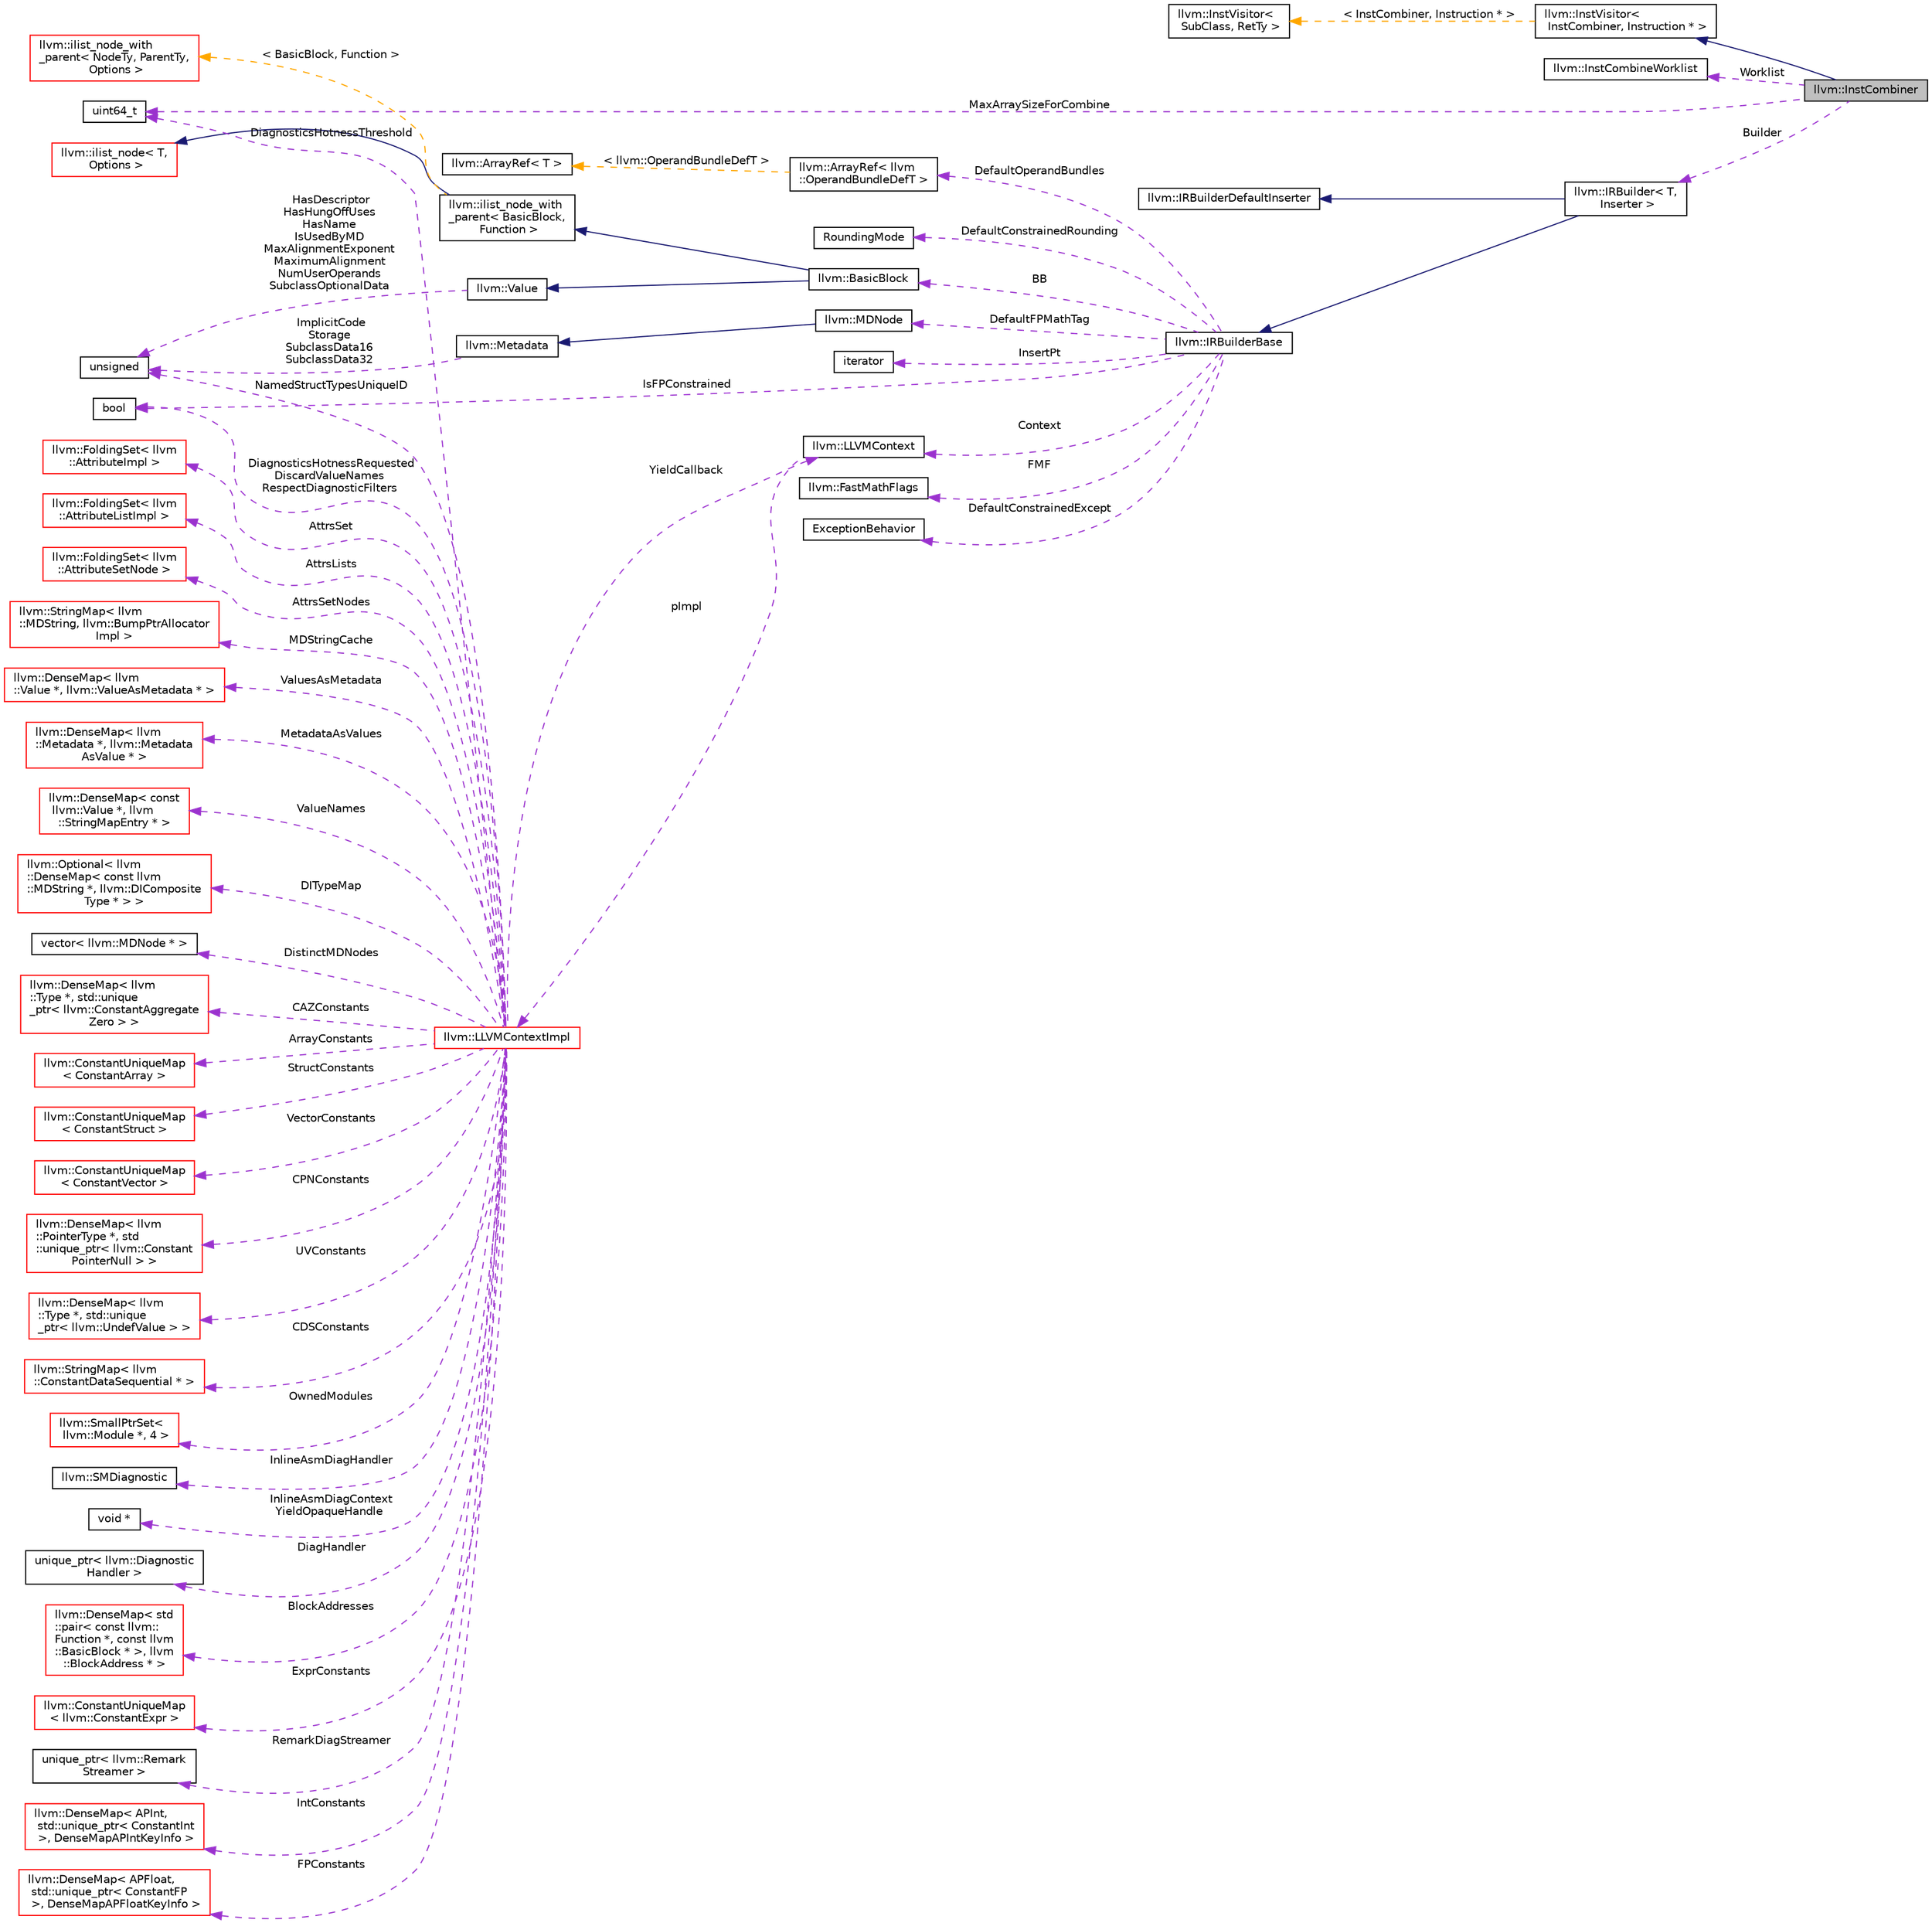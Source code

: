 digraph "llvm::InstCombiner"
{
 // LATEX_PDF_SIZE
  bgcolor="transparent";
  edge [fontname="Helvetica",fontsize="10",labelfontname="Helvetica",labelfontsize="10"];
  node [fontname="Helvetica",fontsize="10",shape="box"];
  rankdir="LR";
  Node1 [label="llvm::InstCombiner",height=0.2,width=0.4,color="black", fillcolor="grey75", style="filled", fontcolor="black",tooltip="The core instruction combiner logic."];
  Node2 -> Node1 [dir="back",color="midnightblue",fontsize="10",style="solid",fontname="Helvetica"];
  Node2 [label="llvm::InstVisitor\<\l InstCombiner, Instruction * \>",height=0.2,width=0.4,color="black",URL="$classllvm_1_1InstVisitor.html",tooltip=" "];
  Node3 -> Node2 [dir="back",color="orange",fontsize="10",style="dashed",label=" \< InstCombiner, Instruction * \>" ,fontname="Helvetica"];
  Node3 [label="llvm::InstVisitor\<\l SubClass, RetTy \>",height=0.2,width=0.4,color="black",URL="$classllvm_1_1InstVisitor.html",tooltip="Base class for instruction visitors."];
  Node4 -> Node1 [dir="back",color="darkorchid3",fontsize="10",style="dashed",label=" Worklist" ,fontname="Helvetica"];
  Node4 [label="llvm::InstCombineWorklist",height=0.2,width=0.4,color="black",URL="$classllvm_1_1InstCombineWorklist.html",tooltip="InstCombineWorklist - This is the worklist management logic for InstCombine."];
  Node5 -> Node1 [dir="back",color="darkorchid3",fontsize="10",style="dashed",label=" Builder" ,fontname="Helvetica"];
  Node5 [label="llvm::IRBuilder\< T,\l Inserter \>",height=0.2,width=0.4,color="black",URL="$classllvm_1_1IRBuilder.html",tooltip="This provides a uniform API for creating instructions and inserting them into a basic block: either a..."];
  Node6 -> Node5 [dir="back",color="midnightblue",fontsize="10",style="solid",fontname="Helvetica"];
  Node6 [label="llvm::IRBuilderBase",height=0.2,width=0.4,color="black",URL="$classllvm_1_1IRBuilderBase.html",tooltip="Common base class shared among various IRBuilders."];
  Node7 -> Node6 [dir="back",color="darkorchid3",fontsize="10",style="dashed",label=" BB" ,fontname="Helvetica"];
  Node7 [label="llvm::BasicBlock",height=0.2,width=0.4,color="black",URL="$classllvm_1_1BasicBlock.html",tooltip="LLVM Basic Block Representation."];
  Node8 -> Node7 [dir="back",color="midnightblue",fontsize="10",style="solid",fontname="Helvetica"];
  Node8 [label="llvm::Value",height=0.2,width=0.4,color="black",URL="$classllvm_1_1Value.html",tooltip="LLVM Value Representation."];
  Node9 -> Node8 [dir="back",color="darkorchid3",fontsize="10",style="dashed",label=" HasDescriptor\nHasHungOffUses\nHasName\nIsUsedByMD\nMaxAlignmentExponent\nMaximumAlignment\nNumUserOperands\nSubclassOptionalData" ,fontname="Helvetica"];
  Node9 [label="unsigned",height=0.2,width=0.4,color="black",URL="$classunsigned.html",tooltip=" "];
  Node10 -> Node7 [dir="back",color="midnightblue",fontsize="10",style="solid",fontname="Helvetica"];
  Node10 [label="llvm::ilist_node_with\l_parent\< BasicBlock,\l Function \>",height=0.2,width=0.4,color="black",URL="$classllvm_1_1ilist__node__with__parent.html",tooltip=" "];
  Node11 -> Node10 [dir="back",color="midnightblue",fontsize="10",style="solid",fontname="Helvetica"];
  Node11 [label="llvm::ilist_node\< T,\l Options \>",height=0.2,width=0.4,color="red",URL="$classllvm_1_1ilist__node.html",tooltip=" "];
  Node15 -> Node10 [dir="back",color="orange",fontsize="10",style="dashed",label=" \< BasicBlock, Function \>" ,fontname="Helvetica"];
  Node15 [label="llvm::ilist_node_with\l_parent\< NodeTy, ParentTy,\l Options \>",height=0.2,width=0.4,color="red",URL="$classllvm_1_1ilist__node__with__parent.html",tooltip="An ilist node that can access its parent list."];
  Node19 -> Node6 [dir="back",color="darkorchid3",fontsize="10",style="dashed",label=" InsertPt" ,fontname="Helvetica"];
  Node19 [label="iterator",height=0.2,width=0.4,color="black",tooltip=" "];
  Node20 -> Node6 [dir="back",color="darkorchid3",fontsize="10",style="dashed",label=" Context" ,fontname="Helvetica"];
  Node20 [label="llvm::LLVMContext",height=0.2,width=0.4,color="black",URL="$classllvm_1_1LLVMContext.html",tooltip="This is an important class for using LLVM in a threaded context."];
  Node21 -> Node20 [dir="back",color="darkorchid3",fontsize="10",style="dashed",label=" pImpl" ,fontname="Helvetica"];
  Node21 [label="llvm::LLVMContextImpl",height=0.2,width=0.4,color="red",URL="$classllvm_1_1LLVMContextImpl.html",tooltip=" "];
  Node22 -> Node21 [dir="back",color="darkorchid3",fontsize="10",style="dashed",label=" OwnedModules" ,fontname="Helvetica"];
  Node22 [label="llvm::SmallPtrSet\<\l llvm::Module *, 4 \>",height=0.2,width=0.4,color="red",URL="$classllvm_1_1SmallPtrSet.html",tooltip=" "];
  Node29 -> Node21 [dir="back",color="darkorchid3",fontsize="10",style="dashed",label=" InlineAsmDiagHandler" ,fontname="Helvetica"];
  Node29 [label="llvm::SMDiagnostic",height=0.2,width=0.4,color="black",URL="$classllvm_1_1SMDiagnostic.html",tooltip="Instances of this class encapsulate one diagnostic report, allowing printing to a raw_ostream as a ca..."];
  Node30 -> Node21 [dir="back",color="darkorchid3",fontsize="10",style="dashed",label=" InlineAsmDiagContext\nYieldOpaqueHandle" ,fontname="Helvetica"];
  Node30 [label="void *",height=0.2,width=0.4,color="black",tooltip=" "];
  Node31 -> Node21 [dir="back",color="darkorchid3",fontsize="10",style="dashed",label=" DiagHandler" ,fontname="Helvetica"];
  Node31 [label="unique_ptr\< llvm::Diagnostic\lHandler \>",height=0.2,width=0.4,color="black",tooltip=" "];
  Node32 -> Node21 [dir="back",color="darkorchid3",fontsize="10",style="dashed",label=" DiagnosticsHotnessRequested\nDiscardValueNames\nRespectDiagnosticFilters" ,fontname="Helvetica"];
  Node32 [label="bool",height=0.2,width=0.4,color="black",URL="$classbool.html",tooltip=" "];
  Node33 -> Node21 [dir="back",color="darkorchid3",fontsize="10",style="dashed",label=" DiagnosticsHotnessThreshold" ,fontname="Helvetica"];
  Node33 [label="uint64_t",height=0.2,width=0.4,color="black",tooltip=" "];
  Node34 -> Node21 [dir="back",color="darkorchid3",fontsize="10",style="dashed",label=" RemarkDiagStreamer" ,fontname="Helvetica"];
  Node34 [label="unique_ptr\< llvm::Remark\lStreamer \>",height=0.2,width=0.4,color="black",tooltip=" "];
  Node20 -> Node21 [dir="back",color="darkorchid3",fontsize="10",style="dashed",label=" YieldCallback" ,fontname="Helvetica"];
  Node35 -> Node21 [dir="back",color="darkorchid3",fontsize="10",style="dashed",label=" IntConstants" ,fontname="Helvetica"];
  Node35 [label="llvm::DenseMap\< APInt,\l std::unique_ptr\< ConstantInt\l \>, DenseMapAPIntKeyInfo \>",height=0.2,width=0.4,color="red",URL="$classllvm_1_1DenseMap.html",tooltip=" "];
  Node39 -> Node21 [dir="back",color="darkorchid3",fontsize="10",style="dashed",label=" FPConstants" ,fontname="Helvetica"];
  Node39 [label="llvm::DenseMap\< APFloat,\l std::unique_ptr\< ConstantFP\l \>, DenseMapAPFloatKeyInfo \>",height=0.2,width=0.4,color="red",URL="$classllvm_1_1DenseMap.html",tooltip=" "];
  Node41 -> Node21 [dir="back",color="darkorchid3",fontsize="10",style="dashed",label=" AttrsSet" ,fontname="Helvetica"];
  Node41 [label="llvm::FoldingSet\< llvm\l::AttributeImpl \>",height=0.2,width=0.4,color="red",URL="$classllvm_1_1FoldingSet.html",tooltip=" "];
  Node47 -> Node21 [dir="back",color="darkorchid3",fontsize="10",style="dashed",label=" AttrsLists" ,fontname="Helvetica"];
  Node47 [label="llvm::FoldingSet\< llvm\l::AttributeListImpl \>",height=0.2,width=0.4,color="red",URL="$classllvm_1_1FoldingSet.html",tooltip=" "];
  Node49 -> Node21 [dir="back",color="darkorchid3",fontsize="10",style="dashed",label=" AttrsSetNodes" ,fontname="Helvetica"];
  Node49 [label="llvm::FoldingSet\< llvm\l::AttributeSetNode \>",height=0.2,width=0.4,color="red",URL="$classllvm_1_1FoldingSet.html",tooltip=" "];
  Node51 -> Node21 [dir="back",color="darkorchid3",fontsize="10",style="dashed",label=" MDStringCache" ,fontname="Helvetica"];
  Node51 [label="llvm::StringMap\< llvm\l::MDString, llvm::BumpPtrAllocator\lImpl \>",height=0.2,width=0.4,color="red",URL="$classllvm_1_1StringMap.html",tooltip=" "];
  Node55 -> Node21 [dir="back",color="darkorchid3",fontsize="10",style="dashed",label=" ValuesAsMetadata" ,fontname="Helvetica"];
  Node55 [label="llvm::DenseMap\< llvm\l::Value *, llvm::ValueAsMetadata * \>",height=0.2,width=0.4,color="red",URL="$classllvm_1_1DenseMap.html",tooltip=" "];
  Node57 -> Node21 [dir="back",color="darkorchid3",fontsize="10",style="dashed",label=" MetadataAsValues" ,fontname="Helvetica"];
  Node57 [label="llvm::DenseMap\< llvm\l::Metadata *, llvm::Metadata\lAsValue * \>",height=0.2,width=0.4,color="red",URL="$classllvm_1_1DenseMap.html",tooltip=" "];
  Node59 -> Node21 [dir="back",color="darkorchid3",fontsize="10",style="dashed",label=" ValueNames" ,fontname="Helvetica"];
  Node59 [label="llvm::DenseMap\< const\l llvm::Value *, llvm\l::StringMapEntry * \>",height=0.2,width=0.4,color="red",URL="$classllvm_1_1DenseMap.html",tooltip=" "];
  Node61 -> Node21 [dir="back",color="darkorchid3",fontsize="10",style="dashed",label=" DITypeMap" ,fontname="Helvetica"];
  Node61 [label="llvm::Optional\< llvm\l::DenseMap\< const llvm\l::MDString *, llvm::DIComposite\lType * \> \>",height=0.2,width=0.4,color="red",URL="$classllvm_1_1Optional.html",tooltip=" "];
  Node63 -> Node21 [dir="back",color="darkorchid3",fontsize="10",style="dashed",label=" DistinctMDNodes" ,fontname="Helvetica"];
  Node63 [label="vector\< llvm::MDNode * \>",height=0.2,width=0.4,color="black",tooltip=" "];
  Node64 -> Node21 [dir="back",color="darkorchid3",fontsize="10",style="dashed",label=" CAZConstants" ,fontname="Helvetica"];
  Node64 [label="llvm::DenseMap\< llvm\l::Type *, std::unique\l_ptr\< llvm::ConstantAggregate\lZero \> \>",height=0.2,width=0.4,color="red",URL="$classllvm_1_1DenseMap.html",tooltip=" "];
  Node66 -> Node21 [dir="back",color="darkorchid3",fontsize="10",style="dashed",label=" ArrayConstants" ,fontname="Helvetica"];
  Node66 [label="llvm::ConstantUniqueMap\l\< ConstantArray \>",height=0.2,width=0.4,color="red",URL="$classllvm_1_1ConstantUniqueMap.html",tooltip=" "];
  Node68 -> Node21 [dir="back",color="darkorchid3",fontsize="10",style="dashed",label=" StructConstants" ,fontname="Helvetica"];
  Node68 [label="llvm::ConstantUniqueMap\l\< ConstantStruct \>",height=0.2,width=0.4,color="red",URL="$classllvm_1_1ConstantUniqueMap.html",tooltip=" "];
  Node69 -> Node21 [dir="back",color="darkorchid3",fontsize="10",style="dashed",label=" VectorConstants" ,fontname="Helvetica"];
  Node69 [label="llvm::ConstantUniqueMap\l\< ConstantVector \>",height=0.2,width=0.4,color="red",URL="$classllvm_1_1ConstantUniqueMap.html",tooltip=" "];
  Node70 -> Node21 [dir="back",color="darkorchid3",fontsize="10",style="dashed",label=" CPNConstants" ,fontname="Helvetica"];
  Node70 [label="llvm::DenseMap\< llvm\l::PointerType *, std\l::unique_ptr\< llvm::Constant\lPointerNull \> \>",height=0.2,width=0.4,color="red",URL="$classllvm_1_1DenseMap.html",tooltip=" "];
  Node72 -> Node21 [dir="back",color="darkorchid3",fontsize="10",style="dashed",label=" UVConstants" ,fontname="Helvetica"];
  Node72 [label="llvm::DenseMap\< llvm\l::Type *, std::unique\l_ptr\< llvm::UndefValue \> \>",height=0.2,width=0.4,color="red",URL="$classllvm_1_1DenseMap.html",tooltip=" "];
  Node74 -> Node21 [dir="back",color="darkorchid3",fontsize="10",style="dashed",label=" CDSConstants" ,fontname="Helvetica"];
  Node74 [label="llvm::StringMap\< llvm\l::ConstantDataSequential * \>",height=0.2,width=0.4,color="red",URL="$classllvm_1_1StringMap.html",tooltip=" "];
  Node75 -> Node21 [dir="back",color="darkorchid3",fontsize="10",style="dashed",label=" BlockAddresses" ,fontname="Helvetica"];
  Node75 [label="llvm::DenseMap\< std\l::pair\< const llvm::\lFunction *, const llvm\l::BasicBlock * \>, llvm\l::BlockAddress * \>",height=0.2,width=0.4,color="red",URL="$classllvm_1_1DenseMap.html",tooltip=" "];
  Node77 -> Node21 [dir="back",color="darkorchid3",fontsize="10",style="dashed",label=" ExprConstants" ,fontname="Helvetica"];
  Node77 [label="llvm::ConstantUniqueMap\l\< llvm::ConstantExpr \>",height=0.2,width=0.4,color="red",URL="$classllvm_1_1ConstantUniqueMap.html",tooltip=" "];
  Node9 -> Node21 [dir="back",color="darkorchid3",fontsize="10",style="dashed",label=" NamedStructTypesUniqueID" ,fontname="Helvetica"];
  Node124 -> Node6 [dir="back",color="darkorchid3",fontsize="10",style="dashed",label=" DefaultFPMathTag" ,fontname="Helvetica"];
  Node124 [label="llvm::MDNode",height=0.2,width=0.4,color="black",URL="$classllvm_1_1MDNode.html",tooltip="Metadata node."];
  Node125 -> Node124 [dir="back",color="midnightblue",fontsize="10",style="solid",fontname="Helvetica"];
  Node125 [label="llvm::Metadata",height=0.2,width=0.4,color="black",URL="$classllvm_1_1Metadata.html",tooltip="Root of the metadata hierarchy."];
  Node9 -> Node125 [dir="back",color="darkorchid3",fontsize="10",style="dashed",label=" ImplicitCode\nStorage\nSubclassData16\nSubclassData32" ,fontname="Helvetica"];
  Node126 -> Node6 [dir="back",color="darkorchid3",fontsize="10",style="dashed",label=" FMF" ,fontname="Helvetica"];
  Node126 [label="llvm::FastMathFlags",height=0.2,width=0.4,color="black",URL="$classllvm_1_1FastMathFlags.html",tooltip="Convenience struct for specifying and reasoning about fast-math flags."];
  Node32 -> Node6 [dir="back",color="darkorchid3",fontsize="10",style="dashed",label=" IsFPConstrained" ,fontname="Helvetica"];
  Node127 -> Node6 [dir="back",color="darkorchid3",fontsize="10",style="dashed",label=" DefaultConstrainedExcept" ,fontname="Helvetica"];
  Node127 [label="ExceptionBehavior",height=0.2,width=0.4,color="black",tooltip=" "];
  Node128 -> Node6 [dir="back",color="darkorchid3",fontsize="10",style="dashed",label=" DefaultConstrainedRounding" ,fontname="Helvetica"];
  Node128 [label="RoundingMode",height=0.2,width=0.4,color="black",tooltip=" "];
  Node129 -> Node6 [dir="back",color="darkorchid3",fontsize="10",style="dashed",label=" DefaultOperandBundles" ,fontname="Helvetica"];
  Node129 [label="llvm::ArrayRef\< llvm\l::OperandBundleDefT \>",height=0.2,width=0.4,color="black",URL="$classllvm_1_1ArrayRef.html",tooltip=" "];
  Node130 -> Node129 [dir="back",color="orange",fontsize="10",style="dashed",label=" \< llvm::OperandBundleDefT \>" ,fontname="Helvetica"];
  Node130 [label="llvm::ArrayRef\< T \>",height=0.2,width=0.4,color="black",URL="$classllvm_1_1ArrayRef.html",tooltip="ArrayRef - Represent a constant reference to an array (0 or more elements consecutively in memory),..."];
  Node131 -> Node5 [dir="back",color="midnightblue",fontsize="10",style="solid",fontname="Helvetica"];
  Node131 [label="llvm::IRBuilderDefaultInserter",height=0.2,width=0.4,color="black",URL="$classllvm_1_1IRBuilderDefaultInserter.html",tooltip="This provides the default implementation of the IRBuilder 'InsertHelper' method that is called whenev..."];
  Node33 -> Node1 [dir="back",color="darkorchid3",fontsize="10",style="dashed",label=" MaxArraySizeForCombine" ,fontname="Helvetica"];
}

